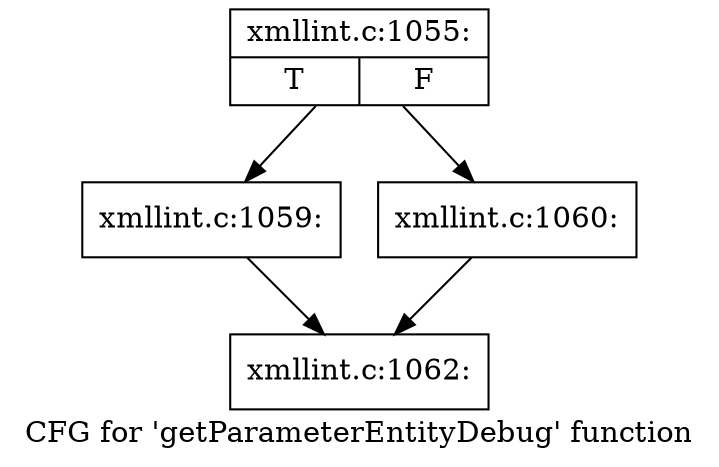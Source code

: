 digraph "CFG for 'getParameterEntityDebug' function" {
	label="CFG for 'getParameterEntityDebug' function";

	Node0x4fe4b80 [shape=record,label="{xmllint.c:1055:|{<s0>T|<s1>F}}"];
	Node0x4fe4b80 -> Node0x4fe5040;
	Node0x4fe4b80 -> Node0x4fe5090;
	Node0x4fe5040 [shape=record,label="{xmllint.c:1059:}"];
	Node0x4fe5040 -> Node0x4fe6430;
	Node0x4fe5090 [shape=record,label="{xmllint.c:1060:}"];
	Node0x4fe5090 -> Node0x4fe6430;
	Node0x4fe6430 [shape=record,label="{xmllint.c:1062:}"];
}
